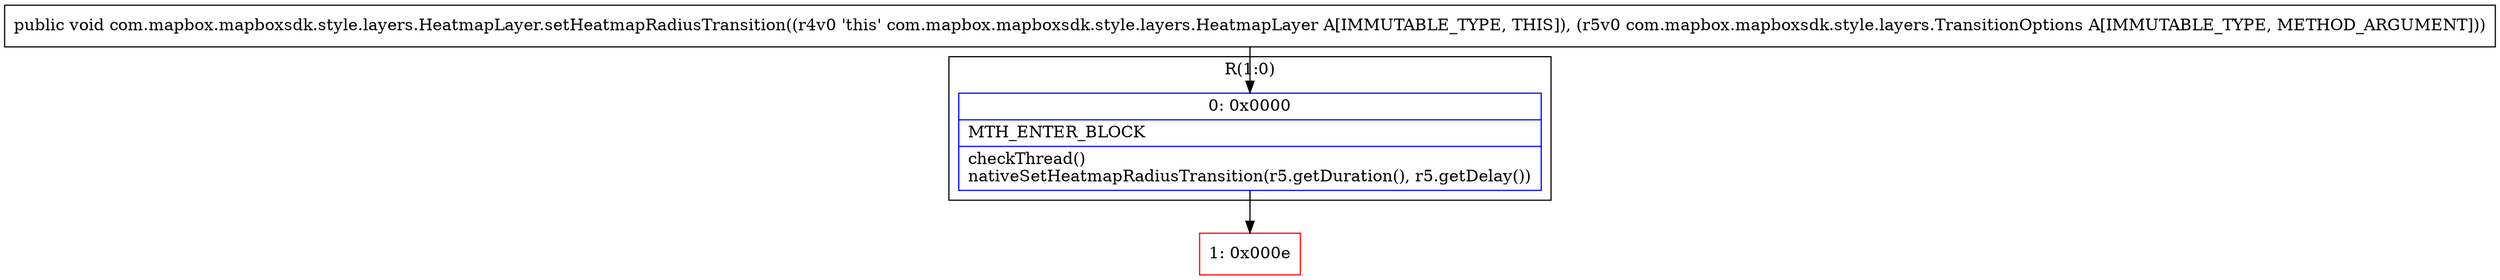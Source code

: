 digraph "CFG forcom.mapbox.mapboxsdk.style.layers.HeatmapLayer.setHeatmapRadiusTransition(Lcom\/mapbox\/mapboxsdk\/style\/layers\/TransitionOptions;)V" {
subgraph cluster_Region_1428194473 {
label = "R(1:0)";
node [shape=record,color=blue];
Node_0 [shape=record,label="{0\:\ 0x0000|MTH_ENTER_BLOCK\l|checkThread()\lnativeSetHeatmapRadiusTransition(r5.getDuration(), r5.getDelay())\l}"];
}
Node_1 [shape=record,color=red,label="{1\:\ 0x000e}"];
MethodNode[shape=record,label="{public void com.mapbox.mapboxsdk.style.layers.HeatmapLayer.setHeatmapRadiusTransition((r4v0 'this' com.mapbox.mapboxsdk.style.layers.HeatmapLayer A[IMMUTABLE_TYPE, THIS]), (r5v0 com.mapbox.mapboxsdk.style.layers.TransitionOptions A[IMMUTABLE_TYPE, METHOD_ARGUMENT])) }"];
MethodNode -> Node_0;
Node_0 -> Node_1;
}

